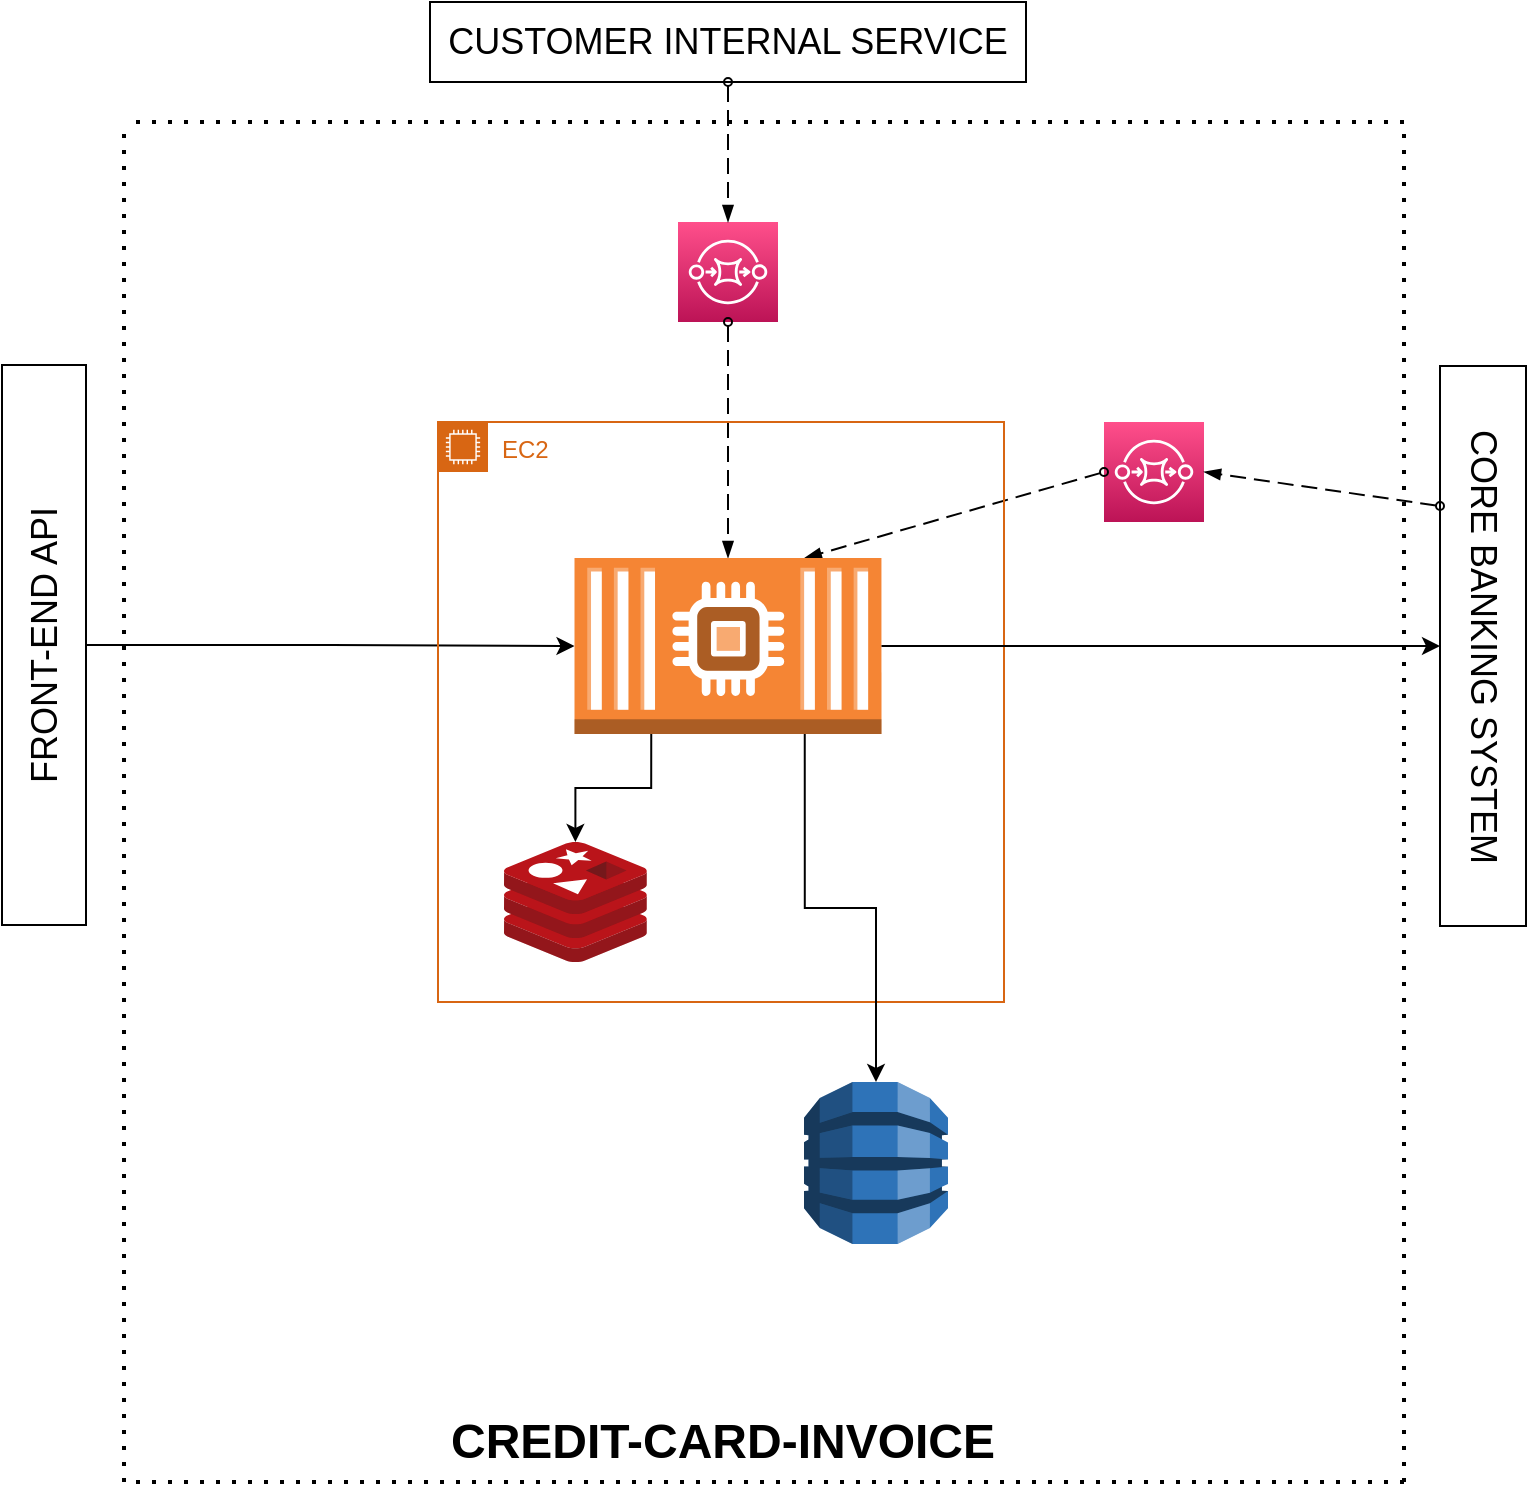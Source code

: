 <mxfile version="21.1.0" type="device">
  <diagram name="Page-1" id="4Gy_bDBG1OQVKbwCDC3K">
    <mxGraphModel dx="1674" dy="777" grid="1" gridSize="10" guides="1" tooltips="1" connect="1" arrows="1" fold="1" page="1" pageScale="1" pageWidth="850" pageHeight="1100" math="0" shadow="0">
      <root>
        <mxCell id="0" />
        <mxCell id="1" parent="0" />
        <mxCell id="e89wq8Fbd3lWtIG_crRo-3" value="" style="sketch=0;points=[[0,0,0],[0.25,0,0],[0.5,0,0],[0.75,0,0],[1,0,0],[0,1,0],[0.25,1,0],[0.5,1,0],[0.75,1,0],[1,1,0],[0,0.25,0],[0,0.5,0],[0,0.75,0],[1,0.25,0],[1,0.5,0],[1,0.75,0]];outlineConnect=0;fontColor=#232F3E;gradientColor=#FF4F8B;gradientDirection=north;fillColor=#BC1356;strokeColor=#ffffff;dashed=0;verticalLabelPosition=bottom;verticalAlign=top;align=center;html=1;fontSize=12;fontStyle=0;aspect=fixed;shape=mxgraph.aws4.resourceIcon;resIcon=mxgraph.aws4.sqs;" vertex="1" parent="1">
          <mxGeometry x="837" y="370" width="50" height="50" as="geometry" />
        </mxCell>
        <mxCell id="e89wq8Fbd3lWtIG_crRo-7" value="" style="sketch=0;points=[[0,0,0],[0.25,0,0],[0.5,0,0],[0.75,0,0],[1,0,0],[0,1,0],[0.25,1,0],[0.5,1,0],[0.75,1,0],[1,1,0],[0,0.25,0],[0,0.5,0],[0,0.75,0],[1,0.25,0],[1,0.5,0],[1,0.75,0]];outlineConnect=0;fontColor=#232F3E;gradientColor=#FF4F8B;gradientDirection=north;fillColor=#BC1356;strokeColor=#ffffff;dashed=0;verticalLabelPosition=bottom;verticalAlign=top;align=center;html=1;fontSize=12;fontStyle=0;aspect=fixed;shape=mxgraph.aws4.resourceIcon;resIcon=mxgraph.aws4.sqs;" vertex="1" parent="1">
          <mxGeometry x="1050" y="470" width="50" height="50" as="geometry" />
        </mxCell>
        <mxCell id="e89wq8Fbd3lWtIG_crRo-18" value="" style="endArrow=none;dashed=1;html=1;dashPattern=1 3;strokeWidth=2;rounded=0;" edge="1" parent="1">
          <mxGeometry width="50" height="50" relative="1" as="geometry">
            <mxPoint x="1200" y="320" as="sourcePoint" />
            <mxPoint x="560" y="320" as="targetPoint" />
          </mxGeometry>
        </mxCell>
        <mxCell id="e89wq8Fbd3lWtIG_crRo-19" value="" style="endArrow=none;dashed=1;html=1;dashPattern=1 3;strokeWidth=2;rounded=0;" edge="1" parent="1">
          <mxGeometry width="50" height="50" relative="1" as="geometry">
            <mxPoint x="1200" y="1000" as="sourcePoint" />
            <mxPoint x="1200" y="320" as="targetPoint" />
          </mxGeometry>
        </mxCell>
        <mxCell id="e89wq8Fbd3lWtIG_crRo-20" value="&lt;font style=&quot;font-size: 18px;&quot;&gt;CORE BANKING SYSTEM&lt;/font&gt;" style="rounded=0;whiteSpace=wrap;html=1;rotation=90;" vertex="1" parent="1">
          <mxGeometry x="1099.5" y="560.5" width="280" height="43" as="geometry" />
        </mxCell>
        <mxCell id="e89wq8Fbd3lWtIG_crRo-25" value="" style="dashed=1;dashPattern=8 4;endArrow=blockThin;endFill=1;startArrow=oval;startFill=0;endSize=6;startSize=4;html=1;rounded=0;entryX=1;entryY=0.5;entryDx=0;entryDy=0;entryPerimeter=0;exitX=0.25;exitY=1;exitDx=0;exitDy=0;" edge="1" parent="1" source="e89wq8Fbd3lWtIG_crRo-20" target="e89wq8Fbd3lWtIG_crRo-7">
          <mxGeometry width="160" relative="1" as="geometry">
            <mxPoint x="1225" y="647" as="sourcePoint" />
            <mxPoint x="1130" y="700" as="targetPoint" />
          </mxGeometry>
        </mxCell>
        <mxCell id="e89wq8Fbd3lWtIG_crRo-26" value="" style="dashed=1;dashPattern=8 4;endArrow=blockThin;endFill=1;startArrow=oval;startFill=0;endSize=6;startSize=4;html=1;rounded=0;exitX=0;exitY=0.5;exitDx=0;exitDy=0;exitPerimeter=0;entryX=0.75;entryY=0;entryDx=0;entryDy=0;entryPerimeter=0;" edge="1" parent="1" source="e89wq8Fbd3lWtIG_crRo-7" target="e89wq8Fbd3lWtIG_crRo-34">
          <mxGeometry width="160" relative="1" as="geometry">
            <mxPoint x="1234" y="674" as="sourcePoint" />
            <mxPoint x="893" y="520" as="targetPoint" />
          </mxGeometry>
        </mxCell>
        <mxCell id="e89wq8Fbd3lWtIG_crRo-27" value="" style="endArrow=none;dashed=1;html=1;dashPattern=1 3;strokeWidth=2;rounded=0;" edge="1" parent="1">
          <mxGeometry width="50" height="50" relative="1" as="geometry">
            <mxPoint x="560" y="1000" as="sourcePoint" />
            <mxPoint x="560" y="320" as="targetPoint" />
          </mxGeometry>
        </mxCell>
        <mxCell id="e89wq8Fbd3lWtIG_crRo-28" value="" style="endArrow=none;dashed=1;html=1;dashPattern=1 3;strokeWidth=2;rounded=0;" edge="1" parent="1">
          <mxGeometry width="50" height="50" relative="1" as="geometry">
            <mxPoint x="1200" y="1000" as="sourcePoint" />
            <mxPoint x="560" y="1000" as="targetPoint" />
          </mxGeometry>
        </mxCell>
        <mxCell id="e89wq8Fbd3lWtIG_crRo-41" style="edgeStyle=orthogonalEdgeStyle;rounded=0;orthogonalLoop=1;jettySize=auto;html=1;exitX=0.5;exitY=1;exitDx=0;exitDy=0;" edge="1" parent="1" source="e89wq8Fbd3lWtIG_crRo-29" target="e89wq8Fbd3lWtIG_crRo-34">
          <mxGeometry relative="1" as="geometry" />
        </mxCell>
        <mxCell id="e89wq8Fbd3lWtIG_crRo-29" value="&lt;font style=&quot;font-size: 18px;&quot;&gt;FRONT-END API&lt;/font&gt;" style="rounded=0;whiteSpace=wrap;html=1;rotation=-90;" vertex="1" parent="1">
          <mxGeometry x="380" y="560.5" width="280" height="42" as="geometry" />
        </mxCell>
        <mxCell id="e89wq8Fbd3lWtIG_crRo-32" value="" style="dashed=1;dashPattern=8 4;endArrow=blockThin;endFill=1;startArrow=oval;startFill=0;endSize=6;startSize=4;html=1;rounded=0;exitX=0.5;exitY=1;exitDx=0;exitDy=0;exitPerimeter=0;entryX=0.5;entryY=0;entryDx=0;entryDy=0;entryPerimeter=0;" edge="1" parent="1" source="e89wq8Fbd3lWtIG_crRo-3" target="e89wq8Fbd3lWtIG_crRo-34">
          <mxGeometry width="160" relative="1" as="geometry">
            <mxPoint x="870" y="430" as="sourcePoint" />
            <mxPoint x="862" y="520" as="targetPoint" />
          </mxGeometry>
        </mxCell>
        <mxCell id="e89wq8Fbd3lWtIG_crRo-33" value="EC2" style="points=[[0,0],[0.25,0],[0.5,0],[0.75,0],[1,0],[1,0.25],[1,0.5],[1,0.75],[1,1],[0.75,1],[0.5,1],[0.25,1],[0,1],[0,0.75],[0,0.5],[0,0.25]];outlineConnect=0;gradientColor=none;html=1;whiteSpace=wrap;fontSize=12;fontStyle=0;container=1;pointerEvents=0;collapsible=0;recursiveResize=0;shape=mxgraph.aws4.group;grIcon=mxgraph.aws4.group_ec2_instance_contents;strokeColor=#D86613;fillColor=none;verticalAlign=top;align=left;spacingLeft=30;fontColor=#D86613;dashed=0;" vertex="1" parent="1">
          <mxGeometry x="717" y="470" width="283" height="290" as="geometry" />
        </mxCell>
        <mxCell id="e89wq8Fbd3lWtIG_crRo-49" style="edgeStyle=orthogonalEdgeStyle;rounded=0;orthogonalLoop=1;jettySize=auto;html=1;exitX=0.25;exitY=1;exitDx=0;exitDy=0;exitPerimeter=0;" edge="1" parent="e89wq8Fbd3lWtIG_crRo-33" source="e89wq8Fbd3lWtIG_crRo-34" target="e89wq8Fbd3lWtIG_crRo-51">
          <mxGeometry relative="1" as="geometry">
            <mxPoint x="66" y="220" as="targetPoint" />
          </mxGeometry>
        </mxCell>
        <mxCell id="e89wq8Fbd3lWtIG_crRo-34" value="" style="outlineConnect=0;dashed=0;verticalLabelPosition=bottom;verticalAlign=top;align=center;html=1;shape=mxgraph.aws3.ec2_compute_container_2;fillColor=#F58534;gradientColor=none;" vertex="1" parent="e89wq8Fbd3lWtIG_crRo-33">
          <mxGeometry x="68.25" y="68" width="153.5" height="88" as="geometry" />
        </mxCell>
        <mxCell id="e89wq8Fbd3lWtIG_crRo-51" value="" style="image;sketch=0;aspect=fixed;html=1;points=[];align=center;fontSize=12;image=img/lib/mscae/Cache_Redis_Product.svg;" vertex="1" parent="e89wq8Fbd3lWtIG_crRo-33">
          <mxGeometry x="33" y="210" width="71.43" height="60" as="geometry" />
        </mxCell>
        <mxCell id="e89wq8Fbd3lWtIG_crRo-40" style="edgeStyle=orthogonalEdgeStyle;rounded=0;orthogonalLoop=1;jettySize=auto;html=1;exitX=1;exitY=0.5;exitDx=0;exitDy=0;exitPerimeter=0;entryX=0.5;entryY=1;entryDx=0;entryDy=0;" edge="1" parent="1" source="e89wq8Fbd3lWtIG_crRo-34" target="e89wq8Fbd3lWtIG_crRo-20">
          <mxGeometry relative="1" as="geometry" />
        </mxCell>
        <mxCell id="e89wq8Fbd3lWtIG_crRo-43" value="&lt;b&gt;&lt;font style=&quot;font-size: 24px;&quot;&gt;CREDIT-CARD-INVOICE&lt;/font&gt;&lt;/b&gt;" style="text;html=1;align=center;verticalAlign=middle;resizable=0;points=[];autosize=1;strokeColor=none;fillColor=none;" vertex="1" parent="1">
          <mxGeometry x="708.5" y="960" width="300" height="40" as="geometry" />
        </mxCell>
        <mxCell id="e89wq8Fbd3lWtIG_crRo-44" value="&lt;font style=&quot;font-size: 18px;&quot;&gt;CUSTOMER INTERNAL SERVICE&lt;/font&gt;" style="rounded=0;whiteSpace=wrap;html=1;rotation=0;" vertex="1" parent="1">
          <mxGeometry x="713" y="260" width="298" height="40" as="geometry" />
        </mxCell>
        <mxCell id="e89wq8Fbd3lWtIG_crRo-46" value="" style="dashed=1;dashPattern=8 4;endArrow=blockThin;endFill=1;startArrow=oval;startFill=0;endSize=6;startSize=4;html=1;rounded=0;exitX=0.5;exitY=1;exitDx=0;exitDy=0;entryX=0.5;entryY=0;entryDx=0;entryDy=0;entryPerimeter=0;" edge="1" parent="1" source="e89wq8Fbd3lWtIG_crRo-44" target="e89wq8Fbd3lWtIG_crRo-3">
          <mxGeometry width="160" relative="1" as="geometry">
            <mxPoint x="872" y="430" as="sourcePoint" />
            <mxPoint x="872" y="542" as="targetPoint" />
          </mxGeometry>
        </mxCell>
        <mxCell id="e89wq8Fbd3lWtIG_crRo-50" value="" style="outlineConnect=0;dashed=0;verticalLabelPosition=bottom;verticalAlign=top;align=center;html=1;shape=mxgraph.aws3.dynamo_db;fillColor=#2E73B8;gradientColor=none;" vertex="1" parent="1">
          <mxGeometry x="900" y="800" width="72" height="81" as="geometry" />
        </mxCell>
        <mxCell id="e89wq8Fbd3lWtIG_crRo-53" style="edgeStyle=orthogonalEdgeStyle;rounded=0;orthogonalLoop=1;jettySize=auto;html=1;exitX=0.75;exitY=1;exitDx=0;exitDy=0;exitPerimeter=0;" edge="1" parent="1" source="e89wq8Fbd3lWtIG_crRo-34" target="e89wq8Fbd3lWtIG_crRo-50">
          <mxGeometry relative="1" as="geometry" />
        </mxCell>
      </root>
    </mxGraphModel>
  </diagram>
</mxfile>
